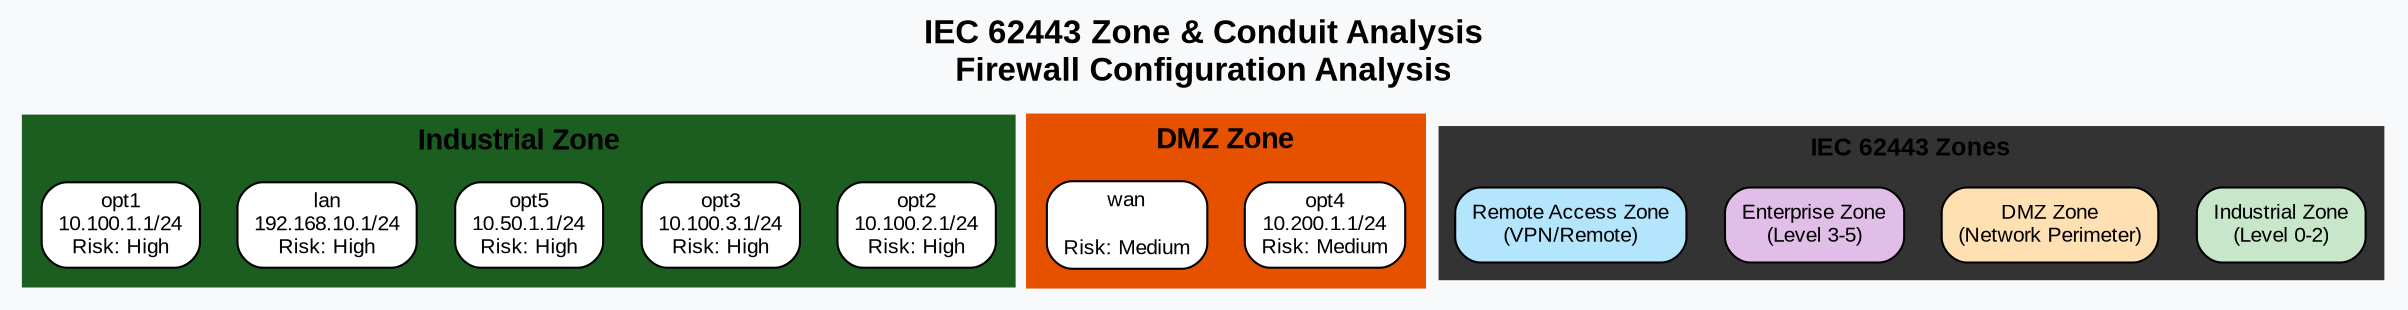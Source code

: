 digraph IEC62443Zones {
  rankdir=TB;
  node [fontname="Arial", fontsize=10];
  edge [fontname="Arial", fontsize=9, penwidth=2];
  bgcolor="#f8f9fa";

  label="IEC 62443 Zone & Conduit Analysis\nFirewall Configuration Analysis";
  labelloc=t;
  fontsize=16;
  fontname="Arial Bold";

  subgraph cluster_Industrial_Zone {
    label="Industrial Zone";
    style="filled,bold";
    bgcolor="#c8e6c9";
    color="#1b5e20";
    penwidth=3;
    fontsize=14;
    fontname="Arial Bold";

    "opt2" [label="opt2\n10.100.2.1/24\nRisk: High", shape="box", style="rounded,filled", fillcolor="white"];
    "opt3" [label="opt3\n10.100.3.1/24\nRisk: High", shape="box", style="rounded,filled", fillcolor="white"];
    "opt5" [label="opt5\n10.50.1.1/24\nRisk: High", shape="box", style="rounded,filled", fillcolor="white"];
    "lan" [label="lan\n192.168.10.1/24\nRisk: High", shape="box", style="rounded,filled", fillcolor="white"];
    "opt1" [label="opt1\n10.100.1.1/24\nRisk: High", shape="box", style="rounded,filled", fillcolor="white"];
  }

  subgraph cluster_DMZ_Zone {
    label="DMZ Zone";
    style="filled,bold";
    bgcolor="#ffe0b2";
    color="#e65100";
    penwidth=3;
    fontsize=14;
    fontname="Arial Bold";

    "opt4" [label="opt4\n10.200.1.1/24\nRisk: Medium", shape="box", style="rounded,filled", fillcolor="white"];
    "wan" [label="wan\n\nRisk: Medium", shape="box", style="rounded,filled", fillcolor="white"];
  }

  // Conduits (Zone Connections)

  // IEC 62443 Legend
  subgraph cluster_iec_legend {
    label="IEC 62443 Zones";
    style=filled;
    bgcolor="#ffffff";
    color="#333333";
    fontsize=12;
    fontname="Arial Bold";

    industrial_zone [label="Industrial Zone\n(Level 0-2)", fillcolor="#c8e6c9", style="filled,rounded", shape="box"];
    dmz_zone [label="DMZ Zone\n(Network Perimeter)", fillcolor="#ffe0b2", style="filled,rounded", shape="box"];
    ent_zone [label="Enterprise Zone\n(Level 3-5)", fillcolor="#e1bee7", style="filled,rounded", shape="box"];
    remote_zone [label="Remote Access Zone\n(VPN/Remote)", fillcolor="#b3e5fc", style="filled,rounded", shape="box"];
  }
}
